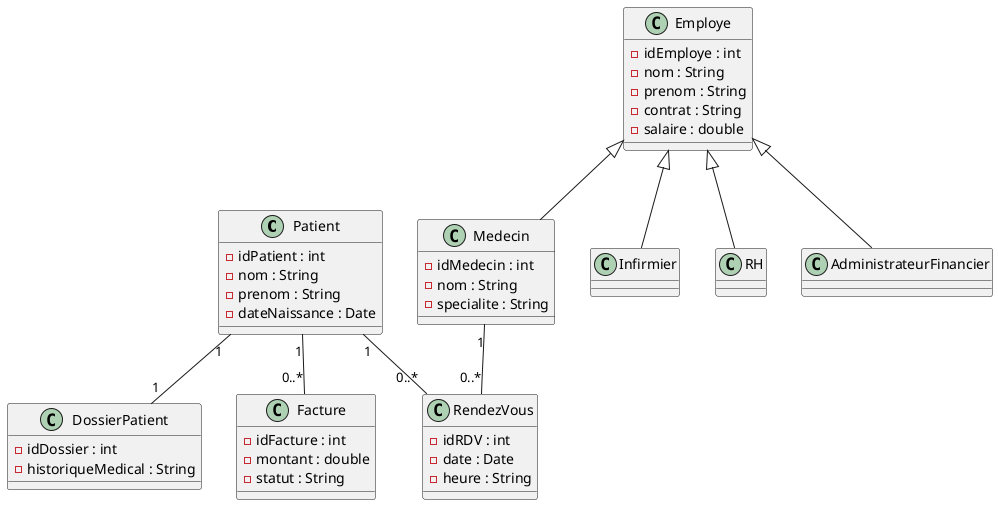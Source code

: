 @startuml
' =========================
' Définition des classes
' =========================
class Patient {
  - idPatient : int
  - nom : String
  - prenom : String
  - dateNaissance : Date
}

class DossierPatient {
  - idDossier : int
  - historiqueMedical : String
}

class RendezVous {
  - idRDV : int
  - date : Date
  - heure : String
}

class Medecin {
  - idMedecin : int
  - nom : String
  - specialite : String
}

class Facture {
  - idFacture : int
  - montant : double
  - statut : String
}

class Employe {
  - idEmploye : int
  - nom : String
  - prenom : String
  - contrat : String
  - salaire : double
}

' =========================
' Héritage
' =========================
Employe <|-- Medecin
Employe <|-- Infirmier
Employe <|-- RH
Employe <|-- AdministrateurFinancier

' =========================
' Associations
' =========================
Patient "1" -- "1" DossierPatient
Patient "1" -- "0..*" RendezVous
Medecin "1" -- "0..*" RendezVous
Patient "1" -- "0..*" Facture
@enduml
